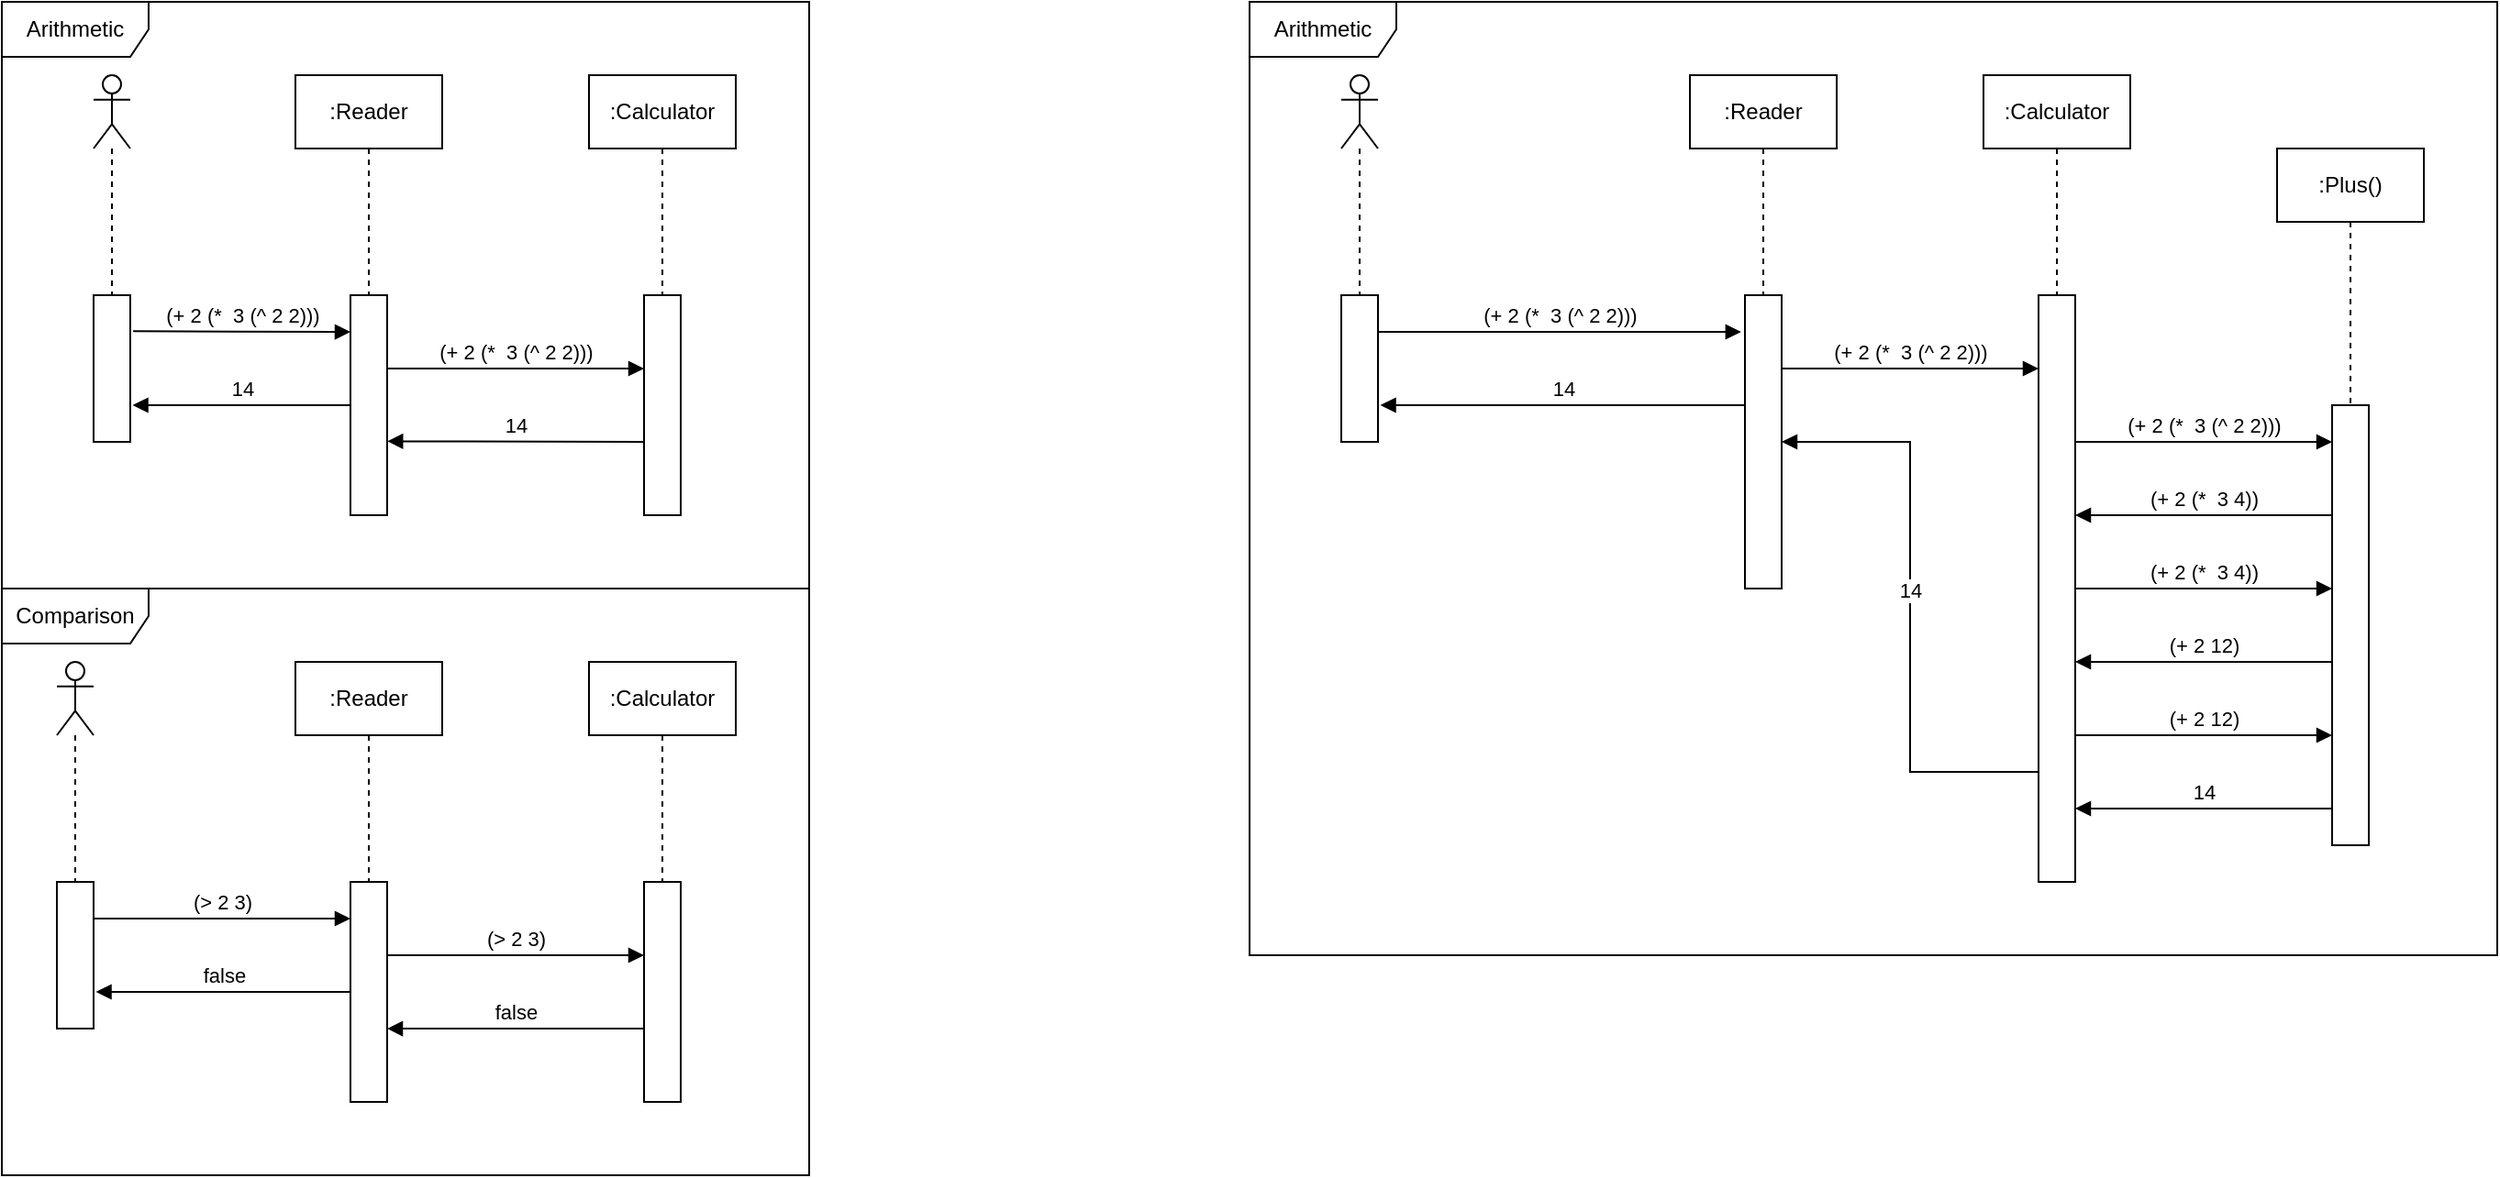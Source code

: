 <mxfile version="17.2.4" type="github">
  <diagram id="RAr_b3olhJMqBz3pN34O" name="Page-1">
    <mxGraphModel dx="1749" dy="827" grid="1" gridSize="10" guides="1" tooltips="1" connect="1" arrows="1" fold="1" page="1" pageScale="1" pageWidth="850" pageHeight="1100" math="0" shadow="0">
      <root>
        <mxCell id="0" />
        <mxCell id="1" parent="0" />
        <mxCell id="61tEK-UeMne0tNiwPqiA-2" value="" style="html=1;points=[];perimeter=orthogonalPerimeter;" parent="1" vertex="1">
          <mxGeometry x="130" y="200" width="20" height="80" as="geometry" />
        </mxCell>
        <mxCell id="61tEK-UeMne0tNiwPqiA-3" value=":Reader" style="shape=umlLifeline;perimeter=lifelinePerimeter;whiteSpace=wrap;html=1;container=1;collapsible=0;recursiveResize=0;outlineConnect=0;" parent="1" vertex="1">
          <mxGeometry x="240" y="80" width="80" height="120" as="geometry" />
        </mxCell>
        <mxCell id="61tEK-UeMne0tNiwPqiA-4" value="" style="shape=umlLifeline;participant=umlActor;perimeter=lifelinePerimeter;whiteSpace=wrap;html=1;container=1;collapsible=0;recursiveResize=0;verticalAlign=top;spacingTop=36;outlineConnect=0;" parent="1" vertex="1">
          <mxGeometry x="130" y="80" width="20" height="120" as="geometry" />
        </mxCell>
        <mxCell id="61tEK-UeMne0tNiwPqiA-5" value="" style="html=1;points=[];perimeter=orthogonalPerimeter;" parent="1" vertex="1">
          <mxGeometry x="270" y="200" width="20" height="120" as="geometry" />
        </mxCell>
        <mxCell id="61tEK-UeMne0tNiwPqiA-8" value=":Calculator" style="shape=umlLifeline;perimeter=lifelinePerimeter;whiteSpace=wrap;html=1;container=1;collapsible=0;recursiveResize=0;outlineConnect=0;" parent="1" vertex="1">
          <mxGeometry x="400" y="80" width="80" height="120" as="geometry" />
        </mxCell>
        <mxCell id="61tEK-UeMne0tNiwPqiA-9" value="" style="html=1;points=[];perimeter=orthogonalPerimeter;" parent="1" vertex="1">
          <mxGeometry x="430" y="200" width="20" height="120" as="geometry" />
        </mxCell>
        <mxCell id="61tEK-UeMne0tNiwPqiA-12" value="(+ 2 (*&amp;nbsp; 3 (^ 2 2)))" style="html=1;verticalAlign=bottom;endArrow=block;rounded=0;" parent="1" target="61tEK-UeMne0tNiwPqiA-9" edge="1">
          <mxGeometry width="80" relative="1" as="geometry">
            <mxPoint x="290" y="240" as="sourcePoint" />
            <mxPoint x="390" y="240" as="targetPoint" />
          </mxGeometry>
        </mxCell>
        <mxCell id="61tEK-UeMne0tNiwPqiA-16" value="14" style="html=1;verticalAlign=bottom;endArrow=block;rounded=0;entryX=1.063;entryY=0.75;entryDx=0;entryDy=0;entryPerimeter=0;" parent="1" target="61tEK-UeMne0tNiwPqiA-2" edge="1" source="61tEK-UeMne0tNiwPqiA-5">
          <mxGeometry width="80" relative="1" as="geometry">
            <mxPoint x="310" y="260" as="sourcePoint" />
            <mxPoint x="180" y="260" as="targetPoint" />
          </mxGeometry>
        </mxCell>
        <mxCell id="61tEK-UeMne0tNiwPqiA-17" value="(+ 2 (*&amp;nbsp; 3 (^ 2 2)))" style="html=1;verticalAlign=bottom;endArrow=block;rounded=0;exitX=1.079;exitY=0.246;exitDx=0;exitDy=0;exitPerimeter=0;entryX=0;entryY=0.167;entryDx=0;entryDy=0;entryPerimeter=0;" parent="1" source="61tEK-UeMne0tNiwPqiA-2" target="61tEK-UeMne0tNiwPqiA-5" edge="1">
          <mxGeometry width="80" relative="1" as="geometry">
            <mxPoint x="160" y="220" as="sourcePoint" />
            <mxPoint x="320" y="220" as="targetPoint" />
          </mxGeometry>
        </mxCell>
        <mxCell id="o_O-GjPU-cILa7kB3J1c-8" value="" style="html=1;points=[];perimeter=orthogonalPerimeter;" vertex="1" parent="1">
          <mxGeometry x="110" y="520" width="20" height="80" as="geometry" />
        </mxCell>
        <mxCell id="o_O-GjPU-cILa7kB3J1c-9" value=":Reader" style="shape=umlLifeline;perimeter=lifelinePerimeter;whiteSpace=wrap;html=1;container=1;collapsible=0;recursiveResize=0;outlineConnect=0;" vertex="1" parent="1">
          <mxGeometry x="240" y="400" width="80" height="120" as="geometry" />
        </mxCell>
        <mxCell id="o_O-GjPU-cILa7kB3J1c-10" value="" style="shape=umlLifeline;participant=umlActor;perimeter=lifelinePerimeter;whiteSpace=wrap;html=1;container=1;collapsible=0;recursiveResize=0;verticalAlign=top;spacingTop=36;outlineConnect=0;" vertex="1" parent="1">
          <mxGeometry x="110" y="400" width="20" height="120" as="geometry" />
        </mxCell>
        <mxCell id="o_O-GjPU-cILa7kB3J1c-11" value="" style="html=1;points=[];perimeter=orthogonalPerimeter;" vertex="1" parent="1">
          <mxGeometry x="270" y="520" width="20" height="120" as="geometry" />
        </mxCell>
        <mxCell id="o_O-GjPU-cILa7kB3J1c-12" value=":Calculator" style="shape=umlLifeline;perimeter=lifelinePerimeter;whiteSpace=wrap;html=1;container=1;collapsible=0;recursiveResize=0;outlineConnect=0;" vertex="1" parent="1">
          <mxGeometry x="400" y="400" width="80" height="120" as="geometry" />
        </mxCell>
        <mxCell id="o_O-GjPU-cILa7kB3J1c-13" value="" style="html=1;points=[];perimeter=orthogonalPerimeter;" vertex="1" parent="1">
          <mxGeometry x="430" y="520" width="20" height="120" as="geometry" />
        </mxCell>
        <mxCell id="o_O-GjPU-cILa7kB3J1c-16" value="(&amp;gt; 2 3)" style="html=1;verticalAlign=bottom;endArrow=block;rounded=0;" edge="1" parent="1" target="o_O-GjPU-cILa7kB3J1c-13">
          <mxGeometry width="80" relative="1" as="geometry">
            <mxPoint x="290" y="560" as="sourcePoint" />
            <mxPoint x="390" y="560" as="targetPoint" />
          </mxGeometry>
        </mxCell>
        <mxCell id="o_O-GjPU-cILa7kB3J1c-19" value="false" style="html=1;verticalAlign=bottom;endArrow=block;rounded=0;exitX=0;exitY=0.667;exitDx=0;exitDy=0;exitPerimeter=0;" edge="1" parent="1" source="o_O-GjPU-cILa7kB3J1c-13" target="o_O-GjPU-cILa7kB3J1c-11">
          <mxGeometry width="80" relative="1" as="geometry">
            <mxPoint x="400" y="600" as="sourcePoint" />
            <mxPoint x="300" y="600" as="targetPoint" />
          </mxGeometry>
        </mxCell>
        <mxCell id="o_O-GjPU-cILa7kB3J1c-22" value="Comparison" style="shape=umlFrame;whiteSpace=wrap;html=1;width=80;height=30;" vertex="1" parent="1">
          <mxGeometry x="80" y="360" width="440" height="320" as="geometry" />
        </mxCell>
        <mxCell id="o_O-GjPU-cILa7kB3J1c-20" value="false" style="html=1;verticalAlign=bottom;endArrow=block;rounded=0;entryX=1.063;entryY=0.75;entryDx=0;entryDy=0;entryPerimeter=0;" edge="1" parent="1" target="o_O-GjPU-cILa7kB3J1c-8" source="o_O-GjPU-cILa7kB3J1c-11">
          <mxGeometry width="80" relative="1" as="geometry">
            <mxPoint x="290" y="580" as="sourcePoint" />
            <mxPoint x="160" y="580" as="targetPoint" />
          </mxGeometry>
        </mxCell>
        <mxCell id="o_O-GjPU-cILa7kB3J1c-21" value="(&amp;gt; 2 3)" style="html=1;verticalAlign=bottom;endArrow=block;rounded=0;exitX=0.99;exitY=0.25;exitDx=0;exitDy=0;exitPerimeter=0;" edge="1" parent="1" source="o_O-GjPU-cILa7kB3J1c-8" target="o_O-GjPU-cILa7kB3J1c-11">
          <mxGeometry width="80" relative="1" as="geometry">
            <mxPoint x="140" y="540" as="sourcePoint" />
            <mxPoint x="290" y="540" as="targetPoint" />
          </mxGeometry>
        </mxCell>
        <mxCell id="o_O-GjPU-cILa7kB3J1c-27" value="" style="html=1;points=[];perimeter=orthogonalPerimeter;" vertex="1" parent="1">
          <mxGeometry x="810" y="200" width="20" height="80" as="geometry" />
        </mxCell>
        <mxCell id="o_O-GjPU-cILa7kB3J1c-28" value=":Reader" style="shape=umlLifeline;perimeter=lifelinePerimeter;whiteSpace=wrap;html=1;container=1;collapsible=0;recursiveResize=0;outlineConnect=0;" vertex="1" parent="1">
          <mxGeometry x="1000" y="80" width="80" height="120" as="geometry" />
        </mxCell>
        <mxCell id="o_O-GjPU-cILa7kB3J1c-29" value="" style="shape=umlLifeline;participant=umlActor;perimeter=lifelinePerimeter;whiteSpace=wrap;html=1;container=1;collapsible=0;recursiveResize=0;verticalAlign=top;spacingTop=36;outlineConnect=0;" vertex="1" parent="1">
          <mxGeometry x="810" y="80" width="20" height="120" as="geometry" />
        </mxCell>
        <mxCell id="o_O-GjPU-cILa7kB3J1c-30" value="" style="html=1;points=[];perimeter=orthogonalPerimeter;" vertex="1" parent="1">
          <mxGeometry x="1030" y="200" width="20" height="160" as="geometry" />
        </mxCell>
        <mxCell id="o_O-GjPU-cILa7kB3J1c-31" value=":Calculator" style="shape=umlLifeline;perimeter=lifelinePerimeter;whiteSpace=wrap;html=1;container=1;collapsible=0;recursiveResize=0;outlineConnect=0;" vertex="1" parent="1">
          <mxGeometry x="1160" y="80" width="80" height="120" as="geometry" />
        </mxCell>
        <mxCell id="o_O-GjPU-cILa7kB3J1c-32" value="" style="html=1;points=[];perimeter=orthogonalPerimeter;" vertex="1" parent="1">
          <mxGeometry x="1190" y="200" width="20" height="320" as="geometry" />
        </mxCell>
        <mxCell id="o_O-GjPU-cILa7kB3J1c-33" value=":Plus()" style="shape=umlLifeline;perimeter=lifelinePerimeter;whiteSpace=wrap;html=1;container=1;collapsible=0;recursiveResize=0;outlineConnect=0;" vertex="1" parent="1">
          <mxGeometry x="1320" y="120" width="80" height="380" as="geometry" />
        </mxCell>
        <mxCell id="o_O-GjPU-cILa7kB3J1c-34" value="(+ 2 (*&amp;nbsp; 3 (^ 2 2)))" style="html=1;verticalAlign=bottom;endArrow=block;rounded=0;" edge="1" parent="o_O-GjPU-cILa7kB3J1c-33">
          <mxGeometry width="80" relative="1" as="geometry">
            <mxPoint x="-110" y="160" as="sourcePoint" />
            <mxPoint x="30" y="160" as="targetPoint" />
          </mxGeometry>
        </mxCell>
        <mxCell id="o_O-GjPU-cILa7kB3J1c-35" value="(+ 2 (*&amp;nbsp; 3 4))" style="html=1;verticalAlign=bottom;endArrow=block;rounded=0;" edge="1" parent="o_O-GjPU-cILa7kB3J1c-33">
          <mxGeometry width="80" relative="1" as="geometry">
            <mxPoint x="30" y="200" as="sourcePoint" />
            <mxPoint x="-110" y="200.0" as="targetPoint" />
          </mxGeometry>
        </mxCell>
        <mxCell id="o_O-GjPU-cILa7kB3J1c-36" value="(+ 2 12)" style="html=1;verticalAlign=bottom;endArrow=block;rounded=0;" edge="1" parent="o_O-GjPU-cILa7kB3J1c-33">
          <mxGeometry width="80" relative="1" as="geometry">
            <mxPoint x="30" y="280" as="sourcePoint" />
            <mxPoint x="-110" y="280" as="targetPoint" />
          </mxGeometry>
        </mxCell>
        <mxCell id="o_O-GjPU-cILa7kB3J1c-37" value="(+ 2 (*&amp;nbsp; 3 4))" style="html=1;verticalAlign=bottom;endArrow=block;rounded=0;" edge="1" parent="o_O-GjPU-cILa7kB3J1c-33">
          <mxGeometry width="80" relative="1" as="geometry">
            <mxPoint x="-110" y="240.0" as="sourcePoint" />
            <mxPoint x="30" y="240" as="targetPoint" />
          </mxGeometry>
        </mxCell>
        <mxCell id="o_O-GjPU-cILa7kB3J1c-38" value="14" style="html=1;verticalAlign=bottom;endArrow=block;rounded=0;" edge="1" parent="o_O-GjPU-cILa7kB3J1c-33">
          <mxGeometry width="80" relative="1" as="geometry">
            <mxPoint x="30" y="360" as="sourcePoint" />
            <mxPoint x="-110" y="360" as="targetPoint" />
          </mxGeometry>
        </mxCell>
        <mxCell id="o_O-GjPU-cILa7kB3J1c-39" value="(+ 2 12)" style="html=1;verticalAlign=bottom;endArrow=block;rounded=0;" edge="1" parent="o_O-GjPU-cILa7kB3J1c-33">
          <mxGeometry width="80" relative="1" as="geometry">
            <mxPoint x="-110" y="320" as="sourcePoint" />
            <mxPoint x="30" y="320" as="targetPoint" />
          </mxGeometry>
        </mxCell>
        <mxCell id="o_O-GjPU-cILa7kB3J1c-40" value="" style="html=1;points=[];perimeter=orthogonalPerimeter;" vertex="1" parent="o_O-GjPU-cILa7kB3J1c-33">
          <mxGeometry x="30" y="140" width="20" height="240" as="geometry" />
        </mxCell>
        <mxCell id="o_O-GjPU-cILa7kB3J1c-41" value="(+ 2 (*&amp;nbsp; 3 (^ 2 2)))" style="html=1;verticalAlign=bottom;endArrow=block;rounded=0;" edge="1" parent="1" target="o_O-GjPU-cILa7kB3J1c-32">
          <mxGeometry width="80" relative="1" as="geometry">
            <mxPoint x="1050" y="240" as="sourcePoint" />
            <mxPoint x="1150" y="240" as="targetPoint" />
          </mxGeometry>
        </mxCell>
        <mxCell id="o_O-GjPU-cILa7kB3J1c-42" value="14" style="html=1;verticalAlign=bottom;endArrow=block;rounded=0;" edge="1" parent="1" source="o_O-GjPU-cILa7kB3J1c-32" target="o_O-GjPU-cILa7kB3J1c-30">
          <mxGeometry width="80" relative="1" as="geometry">
            <mxPoint x="1180" y="460" as="sourcePoint" />
            <mxPoint x="1050" y="320" as="targetPoint" />
            <Array as="points">
              <mxPoint x="1120" y="460" />
              <mxPoint x="1120" y="280" />
            </Array>
          </mxGeometry>
        </mxCell>
        <mxCell id="o_O-GjPU-cILa7kB3J1c-43" value="14" style="html=1;verticalAlign=bottom;endArrow=block;rounded=0;entryX=1.063;entryY=0.75;entryDx=0;entryDy=0;entryPerimeter=0;" edge="1" parent="1" source="o_O-GjPU-cILa7kB3J1c-30" target="o_O-GjPU-cILa7kB3J1c-27">
          <mxGeometry width="80" relative="1" as="geometry">
            <mxPoint x="990" y="260" as="sourcePoint" />
            <mxPoint x="860" y="260" as="targetPoint" />
          </mxGeometry>
        </mxCell>
        <mxCell id="o_O-GjPU-cILa7kB3J1c-44" value="Arithmetic" style="shape=umlFrame;whiteSpace=wrap;html=1;width=80;height=30;" vertex="1" parent="1">
          <mxGeometry x="760" y="40" width="680" height="520" as="geometry" />
        </mxCell>
        <mxCell id="o_O-GjPU-cILa7kB3J1c-45" value="(+ 2 (*&amp;nbsp; 3 (^ 2 2)))" style="html=1;verticalAlign=bottom;endArrow=block;rounded=0;entryX=-0.104;entryY=0.125;entryDx=0;entryDy=0;entryPerimeter=0;" edge="1" parent="1" source="o_O-GjPU-cILa7kB3J1c-27" target="o_O-GjPU-cILa7kB3J1c-30">
          <mxGeometry width="80" relative="1" as="geometry">
            <mxPoint x="840" y="220" as="sourcePoint" />
            <mxPoint x="970" y="220" as="targetPoint" />
          </mxGeometry>
        </mxCell>
        <mxCell id="o_O-GjPU-cILa7kB3J1c-46" value="14" style="html=1;verticalAlign=bottom;endArrow=block;rounded=0;exitX=-0.024;exitY=0.667;exitDx=0;exitDy=0;exitPerimeter=0;entryX=1.006;entryY=0.664;entryDx=0;entryDy=0;entryPerimeter=0;" edge="1" parent="1" source="61tEK-UeMne0tNiwPqiA-9" target="61tEK-UeMne0tNiwPqiA-5">
          <mxGeometry width="80" relative="1" as="geometry">
            <mxPoint x="410" y="280" as="sourcePoint" />
            <mxPoint x="300" y="290" as="targetPoint" />
          </mxGeometry>
        </mxCell>
        <mxCell id="o_O-GjPU-cILa7kB3J1c-47" value="Arithmetic" style="shape=umlFrame;whiteSpace=wrap;html=1;width=80;height=30;" vertex="1" parent="1">
          <mxGeometry x="80" y="40" width="440" height="320" as="geometry" />
        </mxCell>
      </root>
    </mxGraphModel>
  </diagram>
</mxfile>
